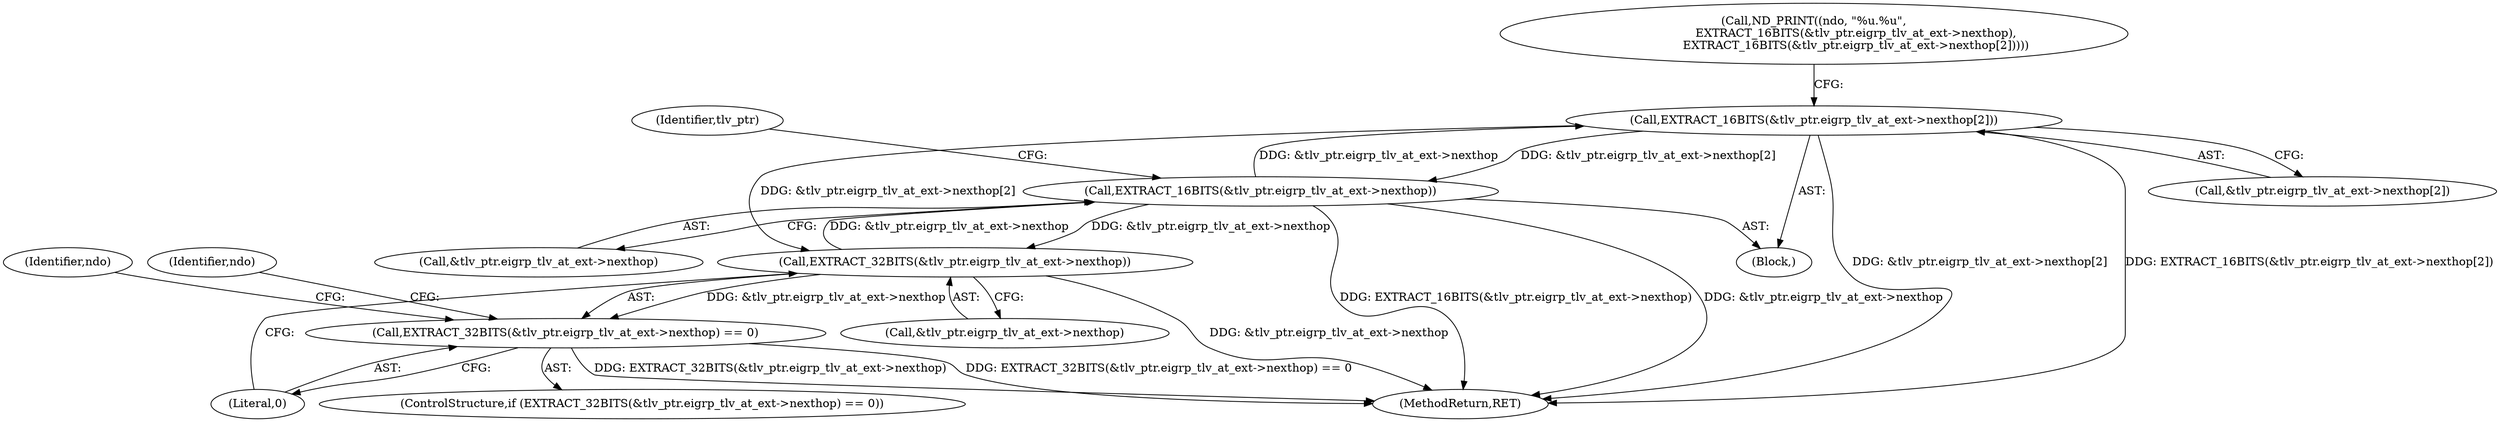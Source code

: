 digraph "0_tcpdump_de981e6070d168b58ec1bb0713ded77ed4ad87f4@array" {
"1001145" [label="(Call,EXTRACT_16BITS(&tlv_ptr.eigrp_tlv_at_ext->nexthop[2]))"];
"1001138" [label="(Call,EXTRACT_16BITS(&tlv_ptr.eigrp_tlv_at_ext->nexthop))"];
"1001145" [label="(Call,EXTRACT_16BITS(&tlv_ptr.eigrp_tlv_at_ext->nexthop[2]))"];
"1001119" [label="(Call,EXTRACT_32BITS(&tlv_ptr.eigrp_tlv_at_ext->nexthop))"];
"1001118" [label="(Call,EXTRACT_32BITS(&tlv_ptr.eigrp_tlv_at_ext->nexthop) == 0)"];
"1001132" [label="(Call,ND_PRINT((ndo, \"%u.%u\",\n                       EXTRACT_16BITS(&tlv_ptr.eigrp_tlv_at_ext->nexthop),\n                       EXTRACT_16BITS(&tlv_ptr.eigrp_tlv_at_ext->nexthop[2]))))"];
"1001297" [label="(MethodReturn,RET)"];
"1001134" [label="(Identifier,ndo)"];
"1001129" [label="(Identifier,ndo)"];
"1001137" [label="(Block,)"];
"1001119" [label="(Call,EXTRACT_32BITS(&tlv_ptr.eigrp_tlv_at_ext->nexthop))"];
"1001146" [label="(Call,&tlv_ptr.eigrp_tlv_at_ext->nexthop[2])"];
"1001138" [label="(Call,EXTRACT_16BITS(&tlv_ptr.eigrp_tlv_at_ext->nexthop))"];
"1001120" [label="(Call,&tlv_ptr.eigrp_tlv_at_ext->nexthop)"];
"1001145" [label="(Call,EXTRACT_16BITS(&tlv_ptr.eigrp_tlv_at_ext->nexthop[2]))"];
"1001150" [label="(Identifier,tlv_ptr)"];
"1001117" [label="(ControlStructure,if (EXTRACT_32BITS(&tlv_ptr.eigrp_tlv_at_ext->nexthop) == 0))"];
"1001139" [label="(Call,&tlv_ptr.eigrp_tlv_at_ext->nexthop)"];
"1001126" [label="(Literal,0)"];
"1001118" [label="(Call,EXTRACT_32BITS(&tlv_ptr.eigrp_tlv_at_ext->nexthop) == 0)"];
"1001145" -> "1001137"  [label="AST: "];
"1001145" -> "1001146"  [label="CFG: "];
"1001146" -> "1001145"  [label="AST: "];
"1001132" -> "1001145"  [label="CFG: "];
"1001145" -> "1001297"  [label="DDG: &tlv_ptr.eigrp_tlv_at_ext->nexthop[2]"];
"1001145" -> "1001297"  [label="DDG: EXTRACT_16BITS(&tlv_ptr.eigrp_tlv_at_ext->nexthop[2])"];
"1001145" -> "1001119"  [label="DDG: &tlv_ptr.eigrp_tlv_at_ext->nexthop[2]"];
"1001145" -> "1001138"  [label="DDG: &tlv_ptr.eigrp_tlv_at_ext->nexthop[2]"];
"1001138" -> "1001145"  [label="DDG: &tlv_ptr.eigrp_tlv_at_ext->nexthop"];
"1001138" -> "1001137"  [label="AST: "];
"1001138" -> "1001139"  [label="CFG: "];
"1001139" -> "1001138"  [label="AST: "];
"1001150" -> "1001138"  [label="CFG: "];
"1001138" -> "1001297"  [label="DDG: &tlv_ptr.eigrp_tlv_at_ext->nexthop"];
"1001138" -> "1001297"  [label="DDG: EXTRACT_16BITS(&tlv_ptr.eigrp_tlv_at_ext->nexthop)"];
"1001138" -> "1001119"  [label="DDG: &tlv_ptr.eigrp_tlv_at_ext->nexthop"];
"1001119" -> "1001138"  [label="DDG: &tlv_ptr.eigrp_tlv_at_ext->nexthop"];
"1001119" -> "1001118"  [label="AST: "];
"1001119" -> "1001120"  [label="CFG: "];
"1001120" -> "1001119"  [label="AST: "];
"1001126" -> "1001119"  [label="CFG: "];
"1001119" -> "1001297"  [label="DDG: &tlv_ptr.eigrp_tlv_at_ext->nexthop"];
"1001119" -> "1001118"  [label="DDG: &tlv_ptr.eigrp_tlv_at_ext->nexthop"];
"1001118" -> "1001117"  [label="AST: "];
"1001118" -> "1001126"  [label="CFG: "];
"1001126" -> "1001118"  [label="AST: "];
"1001129" -> "1001118"  [label="CFG: "];
"1001134" -> "1001118"  [label="CFG: "];
"1001118" -> "1001297"  [label="DDG: EXTRACT_32BITS(&tlv_ptr.eigrp_tlv_at_ext->nexthop)"];
"1001118" -> "1001297"  [label="DDG: EXTRACT_32BITS(&tlv_ptr.eigrp_tlv_at_ext->nexthop) == 0"];
}
